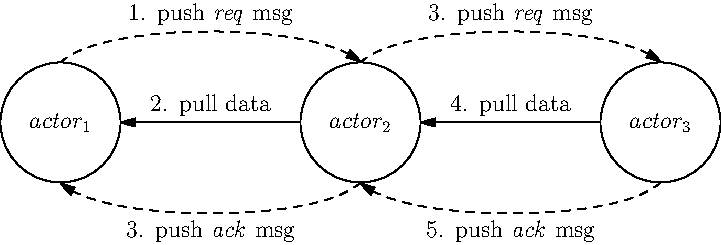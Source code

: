size(40cm, 0);
unitsize(30, 0);
defaultpen(fontsize(12pt));

picture getCircle(string s, pair pos, real r = 1, pen p = defaultpen)
{
    picture pic;
    path pt_circle = circle(pos, r);
    draw(pic, pt_circle, p);
    label(pic, s, pos, p);
    return pic;
}

picture LineRight2Left(picture nodeRight, picture nodeLeft)
{
    picture pic;
    path pth = point(nodeRight, W){left}..{left}point(nodeLeft, E);
    draw(pic, pth, Arrow);
    return pic;
}

picture CurveLeft2RightUp(picture nodeLeft, picture nodeRight, real tvalue = 3, pen p = defaultpen)
{
    picture pic;
    path pth = point(nodeLeft, N){NE}.. tension tvalue ..{SE}point(nodeRight, N);
    draw(pic, pth, p, Arrow);
    return pic;
}

picture CurveRight2LeftDown(picture nodeRight, picture nodeLeft, real tvalue = 3, pen p = defaultpen)
{
    picture pic;
    path pth = point(nodeRight, S){SW}.. tension tvalue ..{NW}point(nodeLeft, S);
    draw(pic, pth, p, Arrow);
    return pic;
}

real shiftUnit = 5;

picture actor1 = getCircle("$actor_1$", 15);
add(actor1);

picture actor2 = shift(shiftUnit, 0)*getCircle("$actor_2$", 15);
add(actor2);

picture actor3 = shift(2shiftUnit, 0)*getCircle("$actor_3$", 15);
add(actor3);

picture actor2ToActor1 = LineRight2Left(actor2, actor1);
label("2. pull data", point(actor2ToActor1, N), up);
add(actor2ToActor1);

picture actor3ToActor2 = LineRight2Left(actor3, actor2);
label("4. pull data", point(actor3ToActor2, N), up);
add(actor3ToActor2);

picture actor1ToActor2Up  = CurveLeft2RightUp(actor1, actor2, 2, dashed);
label("1. push \emph{req} msg", point(actor1ToActor2Up, N), up);
add(actor1ToActor2Up);

picture actor2ToActor3Up  = CurveLeft2RightUp(actor2, actor3, 2, dashed);
label("3. push \emph{req} msg", point(actor2ToActor3Up, N), up);
add(actor2ToActor3Up);

picture actor3ToActor2Up  = CurveRight2LeftDown(actor3, actor2, 2, dashed);
label("5. push \emph{ack} msg", point(actor3ToActor2Up, S), down);
add(actor3ToActor2Up);

picture actor2ToActor1Up  = CurveRight2LeftDown(actor2, actor1, 2, dashed);
label("3. push \emph{ack} msg", point(actor2ToActor1Up, S), down);
add(actor2ToActor1Up);

